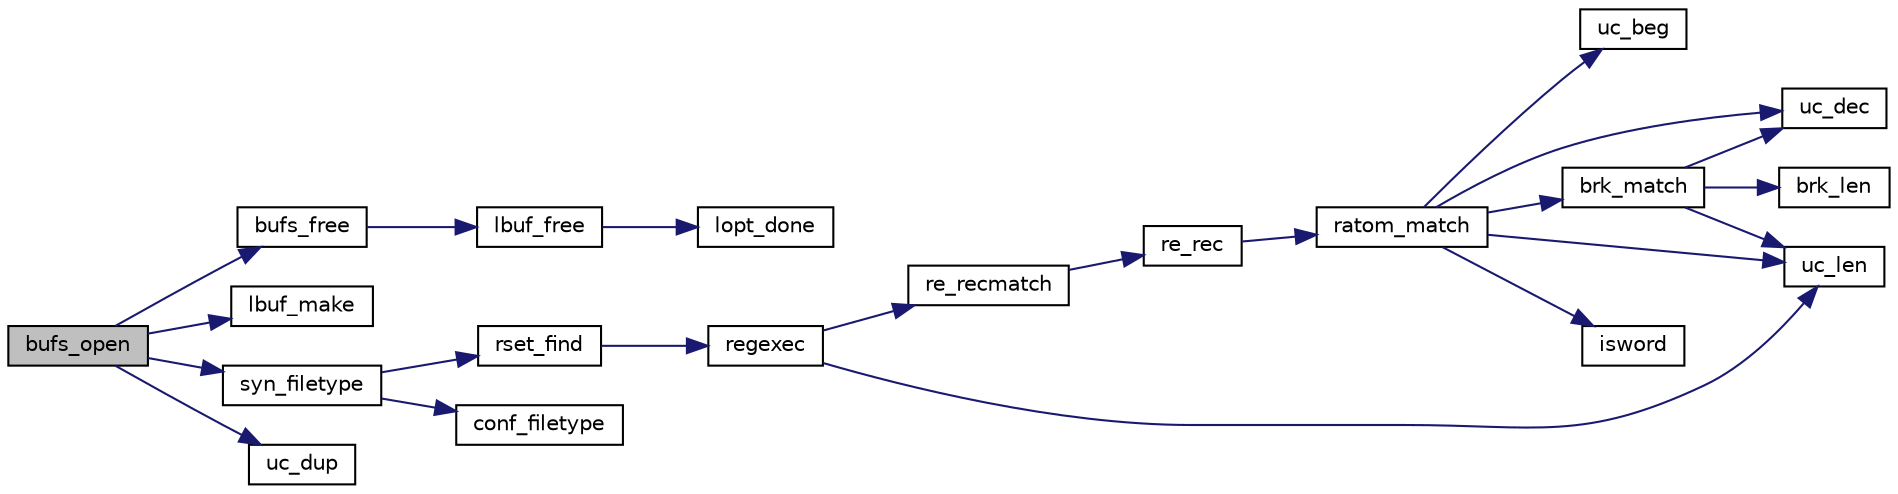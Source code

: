 digraph "bufs_open"
{
 // INTERACTIVE_SVG=YES
 // LATEX_PDF_SIZE
  edge [fontname="Helvetica",fontsize="10",labelfontname="Helvetica",labelfontsize="10"];
  node [fontname="Helvetica",fontsize="10",shape=record];
  rankdir="LR";
  Node1 [label="bufs_open",height=0.2,width=0.4,color="black", fillcolor="grey75", style="filled", fontcolor="black",tooltip=" "];
  Node1 -> Node2 [color="midnightblue",fontsize="10",style="solid",fontname="Helvetica"];
  Node2 [label="bufs_free",height=0.2,width=0.4,color="black", fillcolor="white", style="filled",URL="$ex_8c.html#ad97bbe76b7cfe1a3f86e404fd876c4e1",tooltip=" "];
  Node2 -> Node3 [color="midnightblue",fontsize="10",style="solid",fontname="Helvetica"];
  Node3 [label="lbuf_free",height=0.2,width=0.4,color="black", fillcolor="white", style="filled",URL="$lbuf_8c.html#a585611c3423481e914f24ae4d2b97b3e",tooltip=" "];
  Node3 -> Node4 [color="midnightblue",fontsize="10",style="solid",fontname="Helvetica"];
  Node4 [label="lopt_done",height=0.2,width=0.4,color="black", fillcolor="white", style="filled",URL="$lbuf_8c.html#a94a520edd0e2f60713523483cf01c7de",tooltip=" "];
  Node1 -> Node5 [color="midnightblue",fontsize="10",style="solid",fontname="Helvetica"];
  Node5 [label="lbuf_make",height=0.2,width=0.4,color="black", fillcolor="white", style="filled",URL="$lbuf_8c.html#a0a26951b9c24ddd95f7761fb6949ae53",tooltip=" "];
  Node1 -> Node6 [color="midnightblue",fontsize="10",style="solid",fontname="Helvetica"];
  Node6 [label="syn_filetype",height=0.2,width=0.4,color="black", fillcolor="white", style="filled",URL="$syn_8c.html#ad440dafd3cad961222bb22b9743657bf",tooltip=" "];
  Node6 -> Node7 [color="midnightblue",fontsize="10",style="solid",fontname="Helvetica"];
  Node7 [label="conf_filetype",height=0.2,width=0.4,color="black", fillcolor="white", style="filled",URL="$conf_8c.html#a1a3b977b82bc19d19926e54e4f9de9ba",tooltip=" "];
  Node6 -> Node8 [color="midnightblue",fontsize="10",style="solid",fontname="Helvetica"];
  Node8 [label="rset_find",height=0.2,width=0.4,color="black", fillcolor="white", style="filled",URL="$rset_8c.html#a389ec5abca88adc048a058744f2373eb",tooltip=" "];
  Node8 -> Node9 [color="midnightblue",fontsize="10",style="solid",fontname="Helvetica"];
  Node9 [label="regexec",height=0.2,width=0.4,color="black", fillcolor="white", style="filled",URL="$regex_8c.html#aa085ccd05ec25e3f8053850aebc50fe3",tooltip=" "];
  Node9 -> Node10 [color="midnightblue",fontsize="10",style="solid",fontname="Helvetica"];
  Node10 [label="re_recmatch",height=0.2,width=0.4,color="black", fillcolor="white", style="filled",URL="$regex_8c.html#aa5925e49bd18112bb37421dbde29162a",tooltip=" "];
  Node10 -> Node11 [color="midnightblue",fontsize="10",style="solid",fontname="Helvetica"];
  Node11 [label="re_rec",height=0.2,width=0.4,color="black", fillcolor="white", style="filled",URL="$regex_8c.html#a8e35614ddf21d405773327a52a95a73d",tooltip=" "];
  Node11 -> Node12 [color="midnightblue",fontsize="10",style="solid",fontname="Helvetica"];
  Node12 [label="ratom_match",height=0.2,width=0.4,color="black", fillcolor="white", style="filled",URL="$regex_8c.html#a24fd1fc7457ff4f03fb384f7170ac395",tooltip=" "];
  Node12 -> Node13 [color="midnightblue",fontsize="10",style="solid",fontname="Helvetica"];
  Node13 [label="brk_match",height=0.2,width=0.4,color="black", fillcolor="white", style="filled",URL="$regex_8c.html#aae17ed73e84075718fb04d131d6ca779",tooltip=" "];
  Node13 -> Node14 [color="midnightblue",fontsize="10",style="solid",fontname="Helvetica"];
  Node14 [label="brk_len",height=0.2,width=0.4,color="black", fillcolor="white", style="filled",URL="$regex_8c.html#acc18ff8d2687611a9e221b3329b02413",tooltip=" "];
  Node13 -> Node15 [color="midnightblue",fontsize="10",style="solid",fontname="Helvetica"];
  Node15 [label="uc_dec",height=0.2,width=0.4,color="black", fillcolor="white", style="filled",URL="$regex_8c.html#aaf73cdb88048e7f9fd588eb8d5aeb5a3",tooltip=" "];
  Node13 -> Node16 [color="midnightblue",fontsize="10",style="solid",fontname="Helvetica"];
  Node16 [label="uc_len",height=0.2,width=0.4,color="black", fillcolor="white", style="filled",URL="$regex_8c.html#a9a0d6d5f93f1eaba8b63b16903c0952d",tooltip=" "];
  Node12 -> Node17 [color="midnightblue",fontsize="10",style="solid",fontname="Helvetica"];
  Node17 [label="isword",height=0.2,width=0.4,color="black", fillcolor="white", style="filled",URL="$regex_8c.html#a35ad3fd0dbb795e6f30404ce86a7be5b",tooltip=" "];
  Node12 -> Node18 [color="midnightblue",fontsize="10",style="solid",fontname="Helvetica"];
  Node18 [label="uc_beg",height=0.2,width=0.4,color="black", fillcolor="white", style="filled",URL="$regex_8c.html#ade3e10606e6e8866e6151fe8440d6101",tooltip=" "];
  Node12 -> Node15 [color="midnightblue",fontsize="10",style="solid",fontname="Helvetica"];
  Node12 -> Node16 [color="midnightblue",fontsize="10",style="solid",fontname="Helvetica"];
  Node9 -> Node16 [color="midnightblue",fontsize="10",style="solid",fontname="Helvetica"];
  Node1 -> Node19 [color="midnightblue",fontsize="10",style="solid",fontname="Helvetica"];
  Node19 [label="uc_dup",height=0.2,width=0.4,color="black", fillcolor="white", style="filled",URL="$uc_8c.html#a2844d125d9a2c1d03848dcdf952b0edb",tooltip=" "];
}
